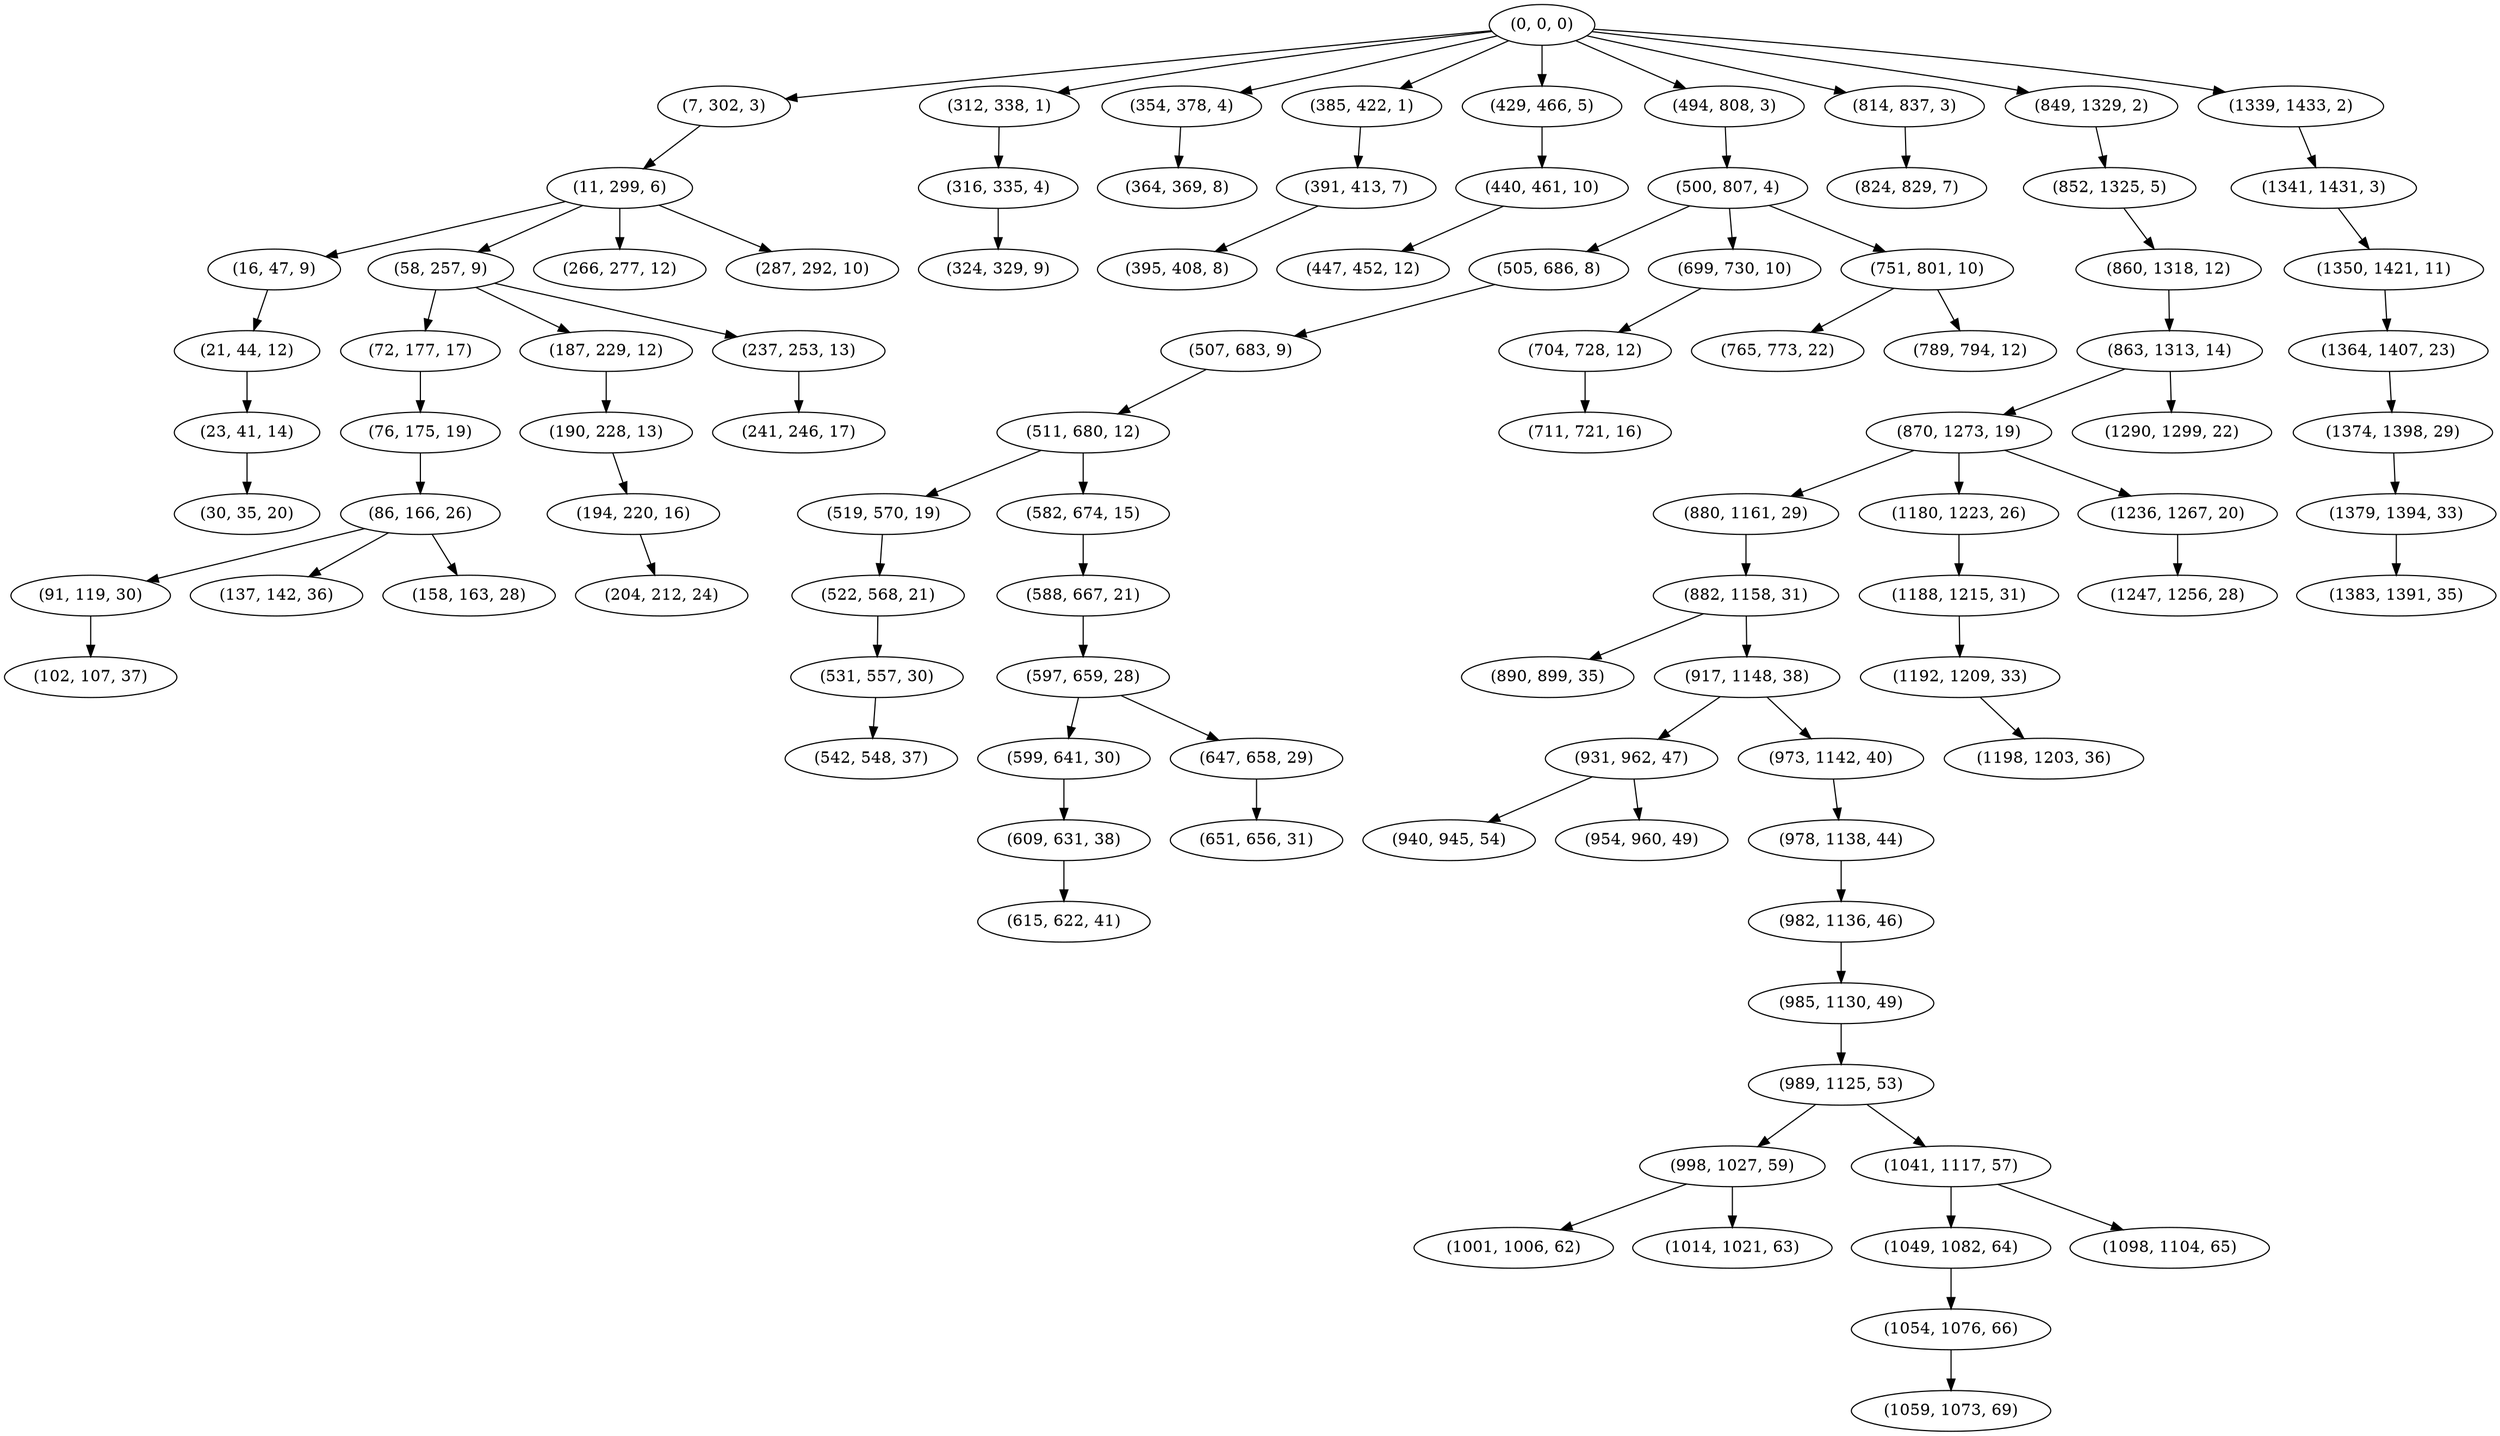 digraph tree {
    "(0, 0, 0)";
    "(7, 302, 3)";
    "(11, 299, 6)";
    "(16, 47, 9)";
    "(21, 44, 12)";
    "(23, 41, 14)";
    "(30, 35, 20)";
    "(58, 257, 9)";
    "(72, 177, 17)";
    "(76, 175, 19)";
    "(86, 166, 26)";
    "(91, 119, 30)";
    "(102, 107, 37)";
    "(137, 142, 36)";
    "(158, 163, 28)";
    "(187, 229, 12)";
    "(190, 228, 13)";
    "(194, 220, 16)";
    "(204, 212, 24)";
    "(237, 253, 13)";
    "(241, 246, 17)";
    "(266, 277, 12)";
    "(287, 292, 10)";
    "(312, 338, 1)";
    "(316, 335, 4)";
    "(324, 329, 9)";
    "(354, 378, 4)";
    "(364, 369, 8)";
    "(385, 422, 1)";
    "(391, 413, 7)";
    "(395, 408, 8)";
    "(429, 466, 5)";
    "(440, 461, 10)";
    "(447, 452, 12)";
    "(494, 808, 3)";
    "(500, 807, 4)";
    "(505, 686, 8)";
    "(507, 683, 9)";
    "(511, 680, 12)";
    "(519, 570, 19)";
    "(522, 568, 21)";
    "(531, 557, 30)";
    "(542, 548, 37)";
    "(582, 674, 15)";
    "(588, 667, 21)";
    "(597, 659, 28)";
    "(599, 641, 30)";
    "(609, 631, 38)";
    "(615, 622, 41)";
    "(647, 658, 29)";
    "(651, 656, 31)";
    "(699, 730, 10)";
    "(704, 728, 12)";
    "(711, 721, 16)";
    "(751, 801, 10)";
    "(765, 773, 22)";
    "(789, 794, 12)";
    "(814, 837, 3)";
    "(824, 829, 7)";
    "(849, 1329, 2)";
    "(852, 1325, 5)";
    "(860, 1318, 12)";
    "(863, 1313, 14)";
    "(870, 1273, 19)";
    "(880, 1161, 29)";
    "(882, 1158, 31)";
    "(890, 899, 35)";
    "(917, 1148, 38)";
    "(931, 962, 47)";
    "(940, 945, 54)";
    "(954, 960, 49)";
    "(973, 1142, 40)";
    "(978, 1138, 44)";
    "(982, 1136, 46)";
    "(985, 1130, 49)";
    "(989, 1125, 53)";
    "(998, 1027, 59)";
    "(1001, 1006, 62)";
    "(1014, 1021, 63)";
    "(1041, 1117, 57)";
    "(1049, 1082, 64)";
    "(1054, 1076, 66)";
    "(1059, 1073, 69)";
    "(1098, 1104, 65)";
    "(1180, 1223, 26)";
    "(1188, 1215, 31)";
    "(1192, 1209, 33)";
    "(1198, 1203, 36)";
    "(1236, 1267, 20)";
    "(1247, 1256, 28)";
    "(1290, 1299, 22)";
    "(1339, 1433, 2)";
    "(1341, 1431, 3)";
    "(1350, 1421, 11)";
    "(1364, 1407, 23)";
    "(1374, 1398, 29)";
    "(1379, 1394, 33)";
    "(1383, 1391, 35)";
    "(0, 0, 0)" -> "(7, 302, 3)";
    "(0, 0, 0)" -> "(312, 338, 1)";
    "(0, 0, 0)" -> "(354, 378, 4)";
    "(0, 0, 0)" -> "(385, 422, 1)";
    "(0, 0, 0)" -> "(429, 466, 5)";
    "(0, 0, 0)" -> "(494, 808, 3)";
    "(0, 0, 0)" -> "(814, 837, 3)";
    "(0, 0, 0)" -> "(849, 1329, 2)";
    "(0, 0, 0)" -> "(1339, 1433, 2)";
    "(7, 302, 3)" -> "(11, 299, 6)";
    "(11, 299, 6)" -> "(16, 47, 9)";
    "(11, 299, 6)" -> "(58, 257, 9)";
    "(11, 299, 6)" -> "(266, 277, 12)";
    "(11, 299, 6)" -> "(287, 292, 10)";
    "(16, 47, 9)" -> "(21, 44, 12)";
    "(21, 44, 12)" -> "(23, 41, 14)";
    "(23, 41, 14)" -> "(30, 35, 20)";
    "(58, 257, 9)" -> "(72, 177, 17)";
    "(58, 257, 9)" -> "(187, 229, 12)";
    "(58, 257, 9)" -> "(237, 253, 13)";
    "(72, 177, 17)" -> "(76, 175, 19)";
    "(76, 175, 19)" -> "(86, 166, 26)";
    "(86, 166, 26)" -> "(91, 119, 30)";
    "(86, 166, 26)" -> "(137, 142, 36)";
    "(86, 166, 26)" -> "(158, 163, 28)";
    "(91, 119, 30)" -> "(102, 107, 37)";
    "(187, 229, 12)" -> "(190, 228, 13)";
    "(190, 228, 13)" -> "(194, 220, 16)";
    "(194, 220, 16)" -> "(204, 212, 24)";
    "(237, 253, 13)" -> "(241, 246, 17)";
    "(312, 338, 1)" -> "(316, 335, 4)";
    "(316, 335, 4)" -> "(324, 329, 9)";
    "(354, 378, 4)" -> "(364, 369, 8)";
    "(385, 422, 1)" -> "(391, 413, 7)";
    "(391, 413, 7)" -> "(395, 408, 8)";
    "(429, 466, 5)" -> "(440, 461, 10)";
    "(440, 461, 10)" -> "(447, 452, 12)";
    "(494, 808, 3)" -> "(500, 807, 4)";
    "(500, 807, 4)" -> "(505, 686, 8)";
    "(500, 807, 4)" -> "(699, 730, 10)";
    "(500, 807, 4)" -> "(751, 801, 10)";
    "(505, 686, 8)" -> "(507, 683, 9)";
    "(507, 683, 9)" -> "(511, 680, 12)";
    "(511, 680, 12)" -> "(519, 570, 19)";
    "(511, 680, 12)" -> "(582, 674, 15)";
    "(519, 570, 19)" -> "(522, 568, 21)";
    "(522, 568, 21)" -> "(531, 557, 30)";
    "(531, 557, 30)" -> "(542, 548, 37)";
    "(582, 674, 15)" -> "(588, 667, 21)";
    "(588, 667, 21)" -> "(597, 659, 28)";
    "(597, 659, 28)" -> "(599, 641, 30)";
    "(597, 659, 28)" -> "(647, 658, 29)";
    "(599, 641, 30)" -> "(609, 631, 38)";
    "(609, 631, 38)" -> "(615, 622, 41)";
    "(647, 658, 29)" -> "(651, 656, 31)";
    "(699, 730, 10)" -> "(704, 728, 12)";
    "(704, 728, 12)" -> "(711, 721, 16)";
    "(751, 801, 10)" -> "(765, 773, 22)";
    "(751, 801, 10)" -> "(789, 794, 12)";
    "(814, 837, 3)" -> "(824, 829, 7)";
    "(849, 1329, 2)" -> "(852, 1325, 5)";
    "(852, 1325, 5)" -> "(860, 1318, 12)";
    "(860, 1318, 12)" -> "(863, 1313, 14)";
    "(863, 1313, 14)" -> "(870, 1273, 19)";
    "(863, 1313, 14)" -> "(1290, 1299, 22)";
    "(870, 1273, 19)" -> "(880, 1161, 29)";
    "(870, 1273, 19)" -> "(1180, 1223, 26)";
    "(870, 1273, 19)" -> "(1236, 1267, 20)";
    "(880, 1161, 29)" -> "(882, 1158, 31)";
    "(882, 1158, 31)" -> "(890, 899, 35)";
    "(882, 1158, 31)" -> "(917, 1148, 38)";
    "(917, 1148, 38)" -> "(931, 962, 47)";
    "(917, 1148, 38)" -> "(973, 1142, 40)";
    "(931, 962, 47)" -> "(940, 945, 54)";
    "(931, 962, 47)" -> "(954, 960, 49)";
    "(973, 1142, 40)" -> "(978, 1138, 44)";
    "(978, 1138, 44)" -> "(982, 1136, 46)";
    "(982, 1136, 46)" -> "(985, 1130, 49)";
    "(985, 1130, 49)" -> "(989, 1125, 53)";
    "(989, 1125, 53)" -> "(998, 1027, 59)";
    "(989, 1125, 53)" -> "(1041, 1117, 57)";
    "(998, 1027, 59)" -> "(1001, 1006, 62)";
    "(998, 1027, 59)" -> "(1014, 1021, 63)";
    "(1041, 1117, 57)" -> "(1049, 1082, 64)";
    "(1041, 1117, 57)" -> "(1098, 1104, 65)";
    "(1049, 1082, 64)" -> "(1054, 1076, 66)";
    "(1054, 1076, 66)" -> "(1059, 1073, 69)";
    "(1180, 1223, 26)" -> "(1188, 1215, 31)";
    "(1188, 1215, 31)" -> "(1192, 1209, 33)";
    "(1192, 1209, 33)" -> "(1198, 1203, 36)";
    "(1236, 1267, 20)" -> "(1247, 1256, 28)";
    "(1339, 1433, 2)" -> "(1341, 1431, 3)";
    "(1341, 1431, 3)" -> "(1350, 1421, 11)";
    "(1350, 1421, 11)" -> "(1364, 1407, 23)";
    "(1364, 1407, 23)" -> "(1374, 1398, 29)";
    "(1374, 1398, 29)" -> "(1379, 1394, 33)";
    "(1379, 1394, 33)" -> "(1383, 1391, 35)";
}
